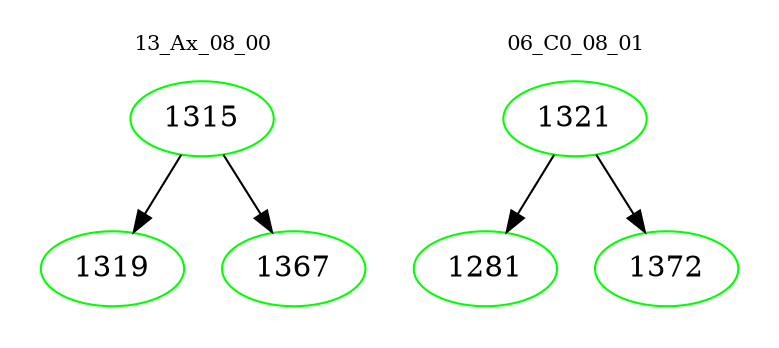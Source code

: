 digraph{
subgraph cluster_0 {
color = white
label = "13_Ax_08_00";
fontsize=10;
T0_1315 [label="1315", color="green"]
T0_1315 -> T0_1319 [color="black"]
T0_1319 [label="1319", color="green"]
T0_1315 -> T0_1367 [color="black"]
T0_1367 [label="1367", color="green"]
}
subgraph cluster_1 {
color = white
label = "06_C0_08_01";
fontsize=10;
T1_1321 [label="1321", color="green"]
T1_1321 -> T1_1281 [color="black"]
T1_1281 [label="1281", color="green"]
T1_1321 -> T1_1372 [color="black"]
T1_1372 [label="1372", color="green"]
}
}
